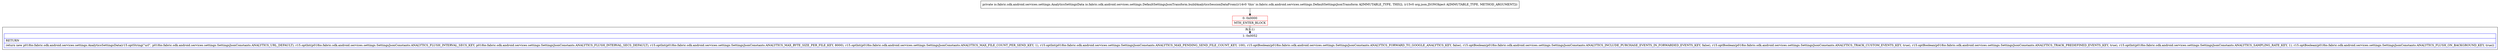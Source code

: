 digraph "CFG forio.fabric.sdk.android.services.settings.DefaultSettingsJsonTransform.buildAnalyticsSessionDataFrom(Lorg\/json\/JSONObject;)Lio\/fabric\/sdk\/android\/services\/settings\/AnalyticsSettingsData;" {
subgraph cluster_Region_1993320012 {
label = "R(1:1)";
node [shape=record,color=blue];
Node_1 [shape=record,label="{1\:\ 0x0052|RETURN\l|return new p018io.fabric.sdk.android.services.settings.AnalyticsSettingsData(r15.optString(\"url\", p018io.fabric.sdk.android.services.settings.SettingsJsonConstants.ANALYTICS_URL_DEFAULT), r15.optInt(p018io.fabric.sdk.android.services.settings.SettingsJsonConstants.ANALYTICS_FLUSH_INTERVAL_SECS_KEY, p018io.fabric.sdk.android.services.settings.SettingsJsonConstants.ANALYTICS_FLUSH_INTERVAL_SECS_DEFAULT), r15.optInt(p018io.fabric.sdk.android.services.settings.SettingsJsonConstants.ANALYTICS_MAX_BYTE_SIZE_PER_FILE_KEY, 8000), r15.optInt(p018io.fabric.sdk.android.services.settings.SettingsJsonConstants.ANALYTICS_MAX_FILE_COUNT_PER_SEND_KEY, 1), r15.optInt(p018io.fabric.sdk.android.services.settings.SettingsJsonConstants.ANALYTICS_MAX_PENDING_SEND_FILE_COUNT_KEY, 100), r15.optBoolean(p018io.fabric.sdk.android.services.settings.SettingsJsonConstants.ANALYTICS_FORWARD_TO_GOOGLE_ANALYTICS_KEY, false), r15.optBoolean(p018io.fabric.sdk.android.services.settings.SettingsJsonConstants.ANALYTICS_INCLUDE_PURCHASE_EVENTS_IN_FORWARDED_EVENTS_KEY, false), r15.optBoolean(p018io.fabric.sdk.android.services.settings.SettingsJsonConstants.ANALYTICS_TRACK_CUSTOM_EVENTS_KEY, true), r15.optBoolean(p018io.fabric.sdk.android.services.settings.SettingsJsonConstants.ANALYTICS_TRACK_PREDEFINED_EVENTS_KEY, true), r15.optInt(p018io.fabric.sdk.android.services.settings.SettingsJsonConstants.ANALYTICS_SAMPLING_RATE_KEY, 1), r15.optBoolean(p018io.fabric.sdk.android.services.settings.SettingsJsonConstants.ANALYTICS_FLUSH_ON_BACKGROUND_KEY, true))\l}"];
}
Node_0 [shape=record,color=red,label="{0\:\ 0x0000|MTH_ENTER_BLOCK\l}"];
MethodNode[shape=record,label="{private io.fabric.sdk.android.services.settings.AnalyticsSettingsData io.fabric.sdk.android.services.settings.DefaultSettingsJsonTransform.buildAnalyticsSessionDataFrom((r14v0 'this' io.fabric.sdk.android.services.settings.DefaultSettingsJsonTransform A[IMMUTABLE_TYPE, THIS]), (r15v0 org.json.JSONObject A[IMMUTABLE_TYPE, METHOD_ARGUMENT])) }"];
MethodNode -> Node_0;
Node_0 -> Node_1;
}

